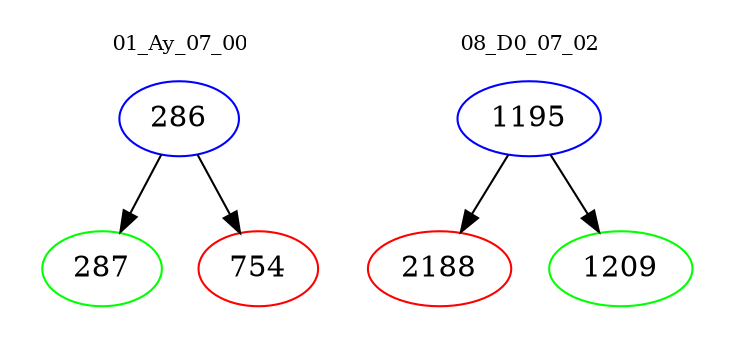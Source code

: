 digraph{
subgraph cluster_0 {
color = white
label = "01_Ay_07_00";
fontsize=10;
T0_286 [label="286", color="blue"]
T0_286 -> T0_287 [color="black"]
T0_287 [label="287", color="green"]
T0_286 -> T0_754 [color="black"]
T0_754 [label="754", color="red"]
}
subgraph cluster_1 {
color = white
label = "08_D0_07_02";
fontsize=10;
T1_1195 [label="1195", color="blue"]
T1_1195 -> T1_2188 [color="black"]
T1_2188 [label="2188", color="red"]
T1_1195 -> T1_1209 [color="black"]
T1_1209 [label="1209", color="green"]
}
}
